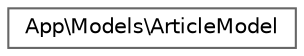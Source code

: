 digraph "Graphical Class Hierarchy"
{
 // LATEX_PDF_SIZE
  bgcolor="transparent";
  edge [fontname=Helvetica,fontsize=10,labelfontname=Helvetica,labelfontsize=10];
  node [fontname=Helvetica,fontsize=10,shape=box,height=0.2,width=0.4];
  rankdir="LR";
  Node0 [id="Node000000",label="App\\Models\\ArticleModel",height=0.2,width=0.4,color="grey40", fillcolor="white", style="filled",URL="$class_app_1_1_models_1_1_article_model.html",tooltip=" "];
}
